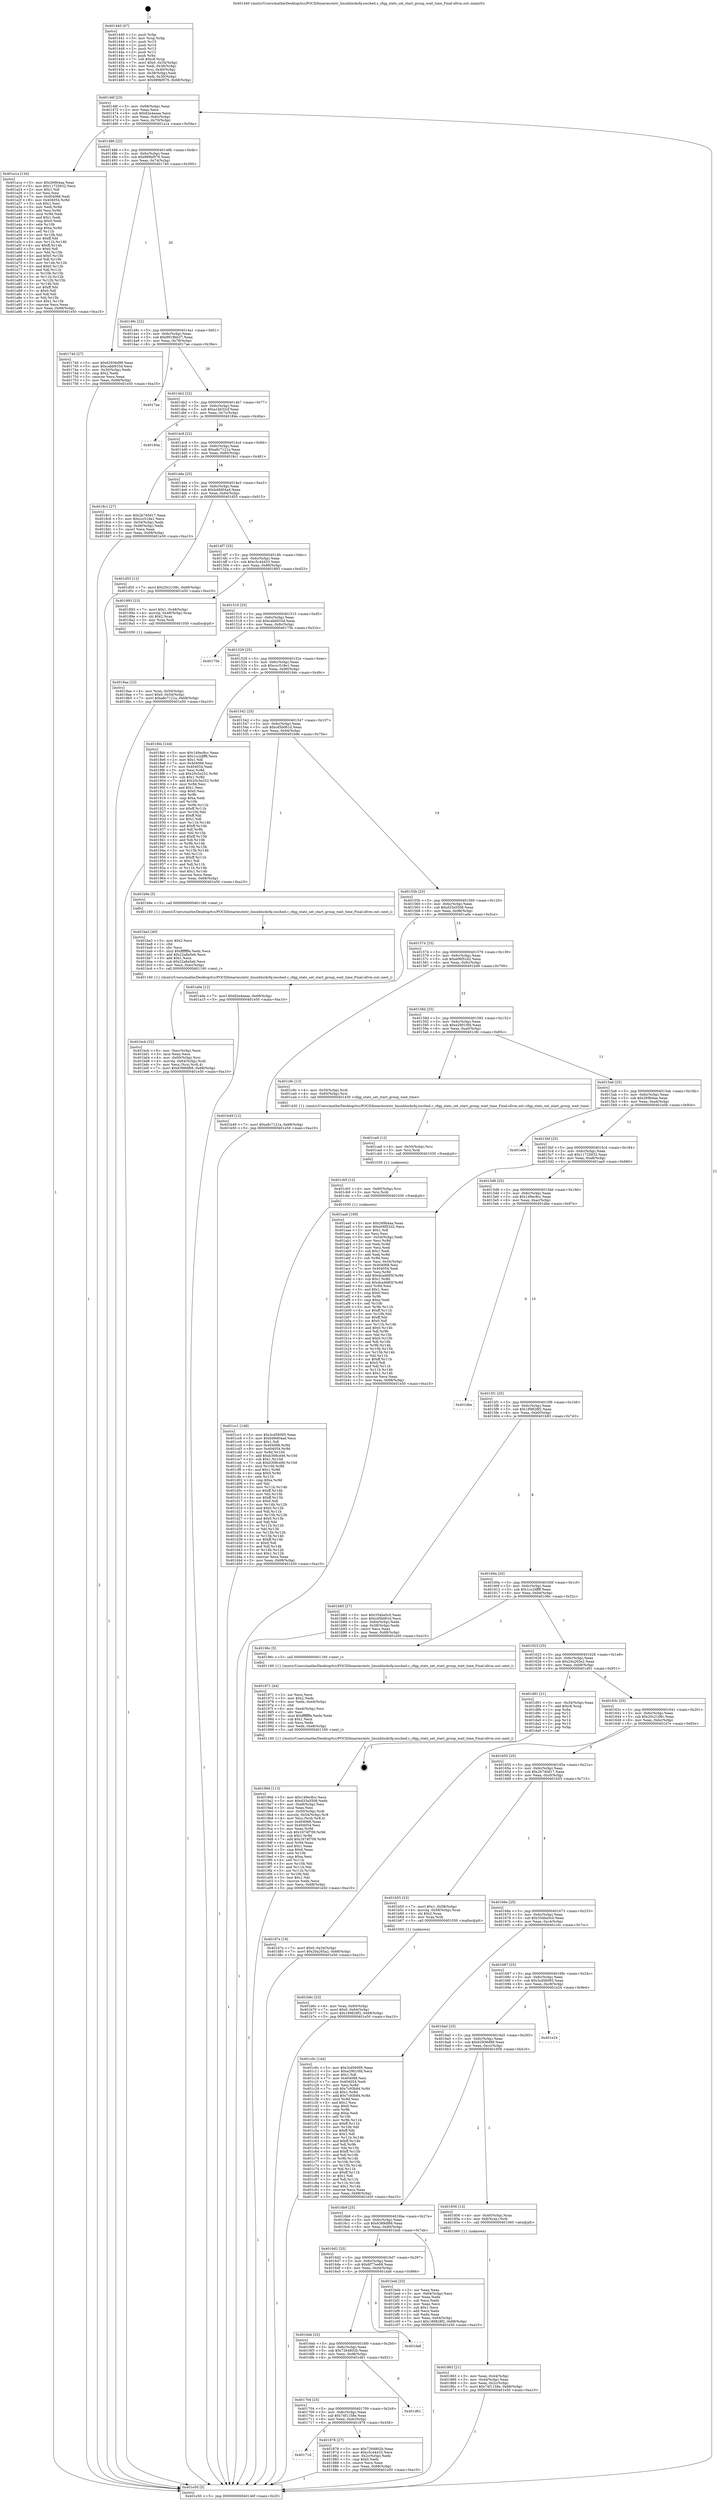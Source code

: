 digraph "0x401440" {
  label = "0x401440 (/mnt/c/Users/mathe/Desktop/tcc/POCII/binaries/extr_linuxblockcfq-iosched.c_cfqg_stats_set_start_group_wait_time_Final-ollvm.out::main(0))"
  labelloc = "t"
  node[shape=record]

  Entry [label="",width=0.3,height=0.3,shape=circle,fillcolor=black,style=filled]
  "0x40146f" [label="{
     0x40146f [23]\l
     | [instrs]\l
     &nbsp;&nbsp;0x40146f \<+3\>: mov -0x68(%rbp),%eax\l
     &nbsp;&nbsp;0x401472 \<+2\>: mov %eax,%ecx\l
     &nbsp;&nbsp;0x401474 \<+6\>: sub $0x82e4eeae,%ecx\l
     &nbsp;&nbsp;0x40147a \<+3\>: mov %eax,-0x6c(%rbp)\l
     &nbsp;&nbsp;0x40147d \<+3\>: mov %ecx,-0x70(%rbp)\l
     &nbsp;&nbsp;0x401480 \<+6\>: je 0000000000401a1a \<main+0x5da\>\l
  }"]
  "0x401a1a" [label="{
     0x401a1a [134]\l
     | [instrs]\l
     &nbsp;&nbsp;0x401a1a \<+5\>: mov $0x269b4aa,%eax\l
     &nbsp;&nbsp;0x401a1f \<+5\>: mov $0x11725832,%ecx\l
     &nbsp;&nbsp;0x401a24 \<+2\>: mov $0x1,%dl\l
     &nbsp;&nbsp;0x401a26 \<+2\>: xor %esi,%esi\l
     &nbsp;&nbsp;0x401a28 \<+7\>: mov 0x404068,%edi\l
     &nbsp;&nbsp;0x401a2f \<+8\>: mov 0x404054,%r8d\l
     &nbsp;&nbsp;0x401a37 \<+3\>: sub $0x1,%esi\l
     &nbsp;&nbsp;0x401a3a \<+3\>: mov %edi,%r9d\l
     &nbsp;&nbsp;0x401a3d \<+3\>: add %esi,%r9d\l
     &nbsp;&nbsp;0x401a40 \<+4\>: imul %r9d,%edi\l
     &nbsp;&nbsp;0x401a44 \<+3\>: and $0x1,%edi\l
     &nbsp;&nbsp;0x401a47 \<+3\>: cmp $0x0,%edi\l
     &nbsp;&nbsp;0x401a4a \<+4\>: sete %r10b\l
     &nbsp;&nbsp;0x401a4e \<+4\>: cmp $0xa,%r8d\l
     &nbsp;&nbsp;0x401a52 \<+4\>: setl %r11b\l
     &nbsp;&nbsp;0x401a56 \<+3\>: mov %r10b,%bl\l
     &nbsp;&nbsp;0x401a59 \<+3\>: xor $0xff,%bl\l
     &nbsp;&nbsp;0x401a5c \<+3\>: mov %r11b,%r14b\l
     &nbsp;&nbsp;0x401a5f \<+4\>: xor $0xff,%r14b\l
     &nbsp;&nbsp;0x401a63 \<+3\>: xor $0x0,%dl\l
     &nbsp;&nbsp;0x401a66 \<+3\>: mov %bl,%r15b\l
     &nbsp;&nbsp;0x401a69 \<+4\>: and $0x0,%r15b\l
     &nbsp;&nbsp;0x401a6d \<+3\>: and %dl,%r10b\l
     &nbsp;&nbsp;0x401a70 \<+3\>: mov %r14b,%r12b\l
     &nbsp;&nbsp;0x401a73 \<+4\>: and $0x0,%r12b\l
     &nbsp;&nbsp;0x401a77 \<+3\>: and %dl,%r11b\l
     &nbsp;&nbsp;0x401a7a \<+3\>: or %r10b,%r15b\l
     &nbsp;&nbsp;0x401a7d \<+3\>: or %r11b,%r12b\l
     &nbsp;&nbsp;0x401a80 \<+3\>: xor %r12b,%r15b\l
     &nbsp;&nbsp;0x401a83 \<+3\>: or %r14b,%bl\l
     &nbsp;&nbsp;0x401a86 \<+3\>: xor $0xff,%bl\l
     &nbsp;&nbsp;0x401a89 \<+3\>: or $0x0,%dl\l
     &nbsp;&nbsp;0x401a8c \<+2\>: and %dl,%bl\l
     &nbsp;&nbsp;0x401a8e \<+3\>: or %bl,%r15b\l
     &nbsp;&nbsp;0x401a91 \<+4\>: test $0x1,%r15b\l
     &nbsp;&nbsp;0x401a95 \<+3\>: cmovne %ecx,%eax\l
     &nbsp;&nbsp;0x401a98 \<+3\>: mov %eax,-0x68(%rbp)\l
     &nbsp;&nbsp;0x401a9b \<+5\>: jmp 0000000000401e50 \<main+0xa10\>\l
  }"]
  "0x401486" [label="{
     0x401486 [22]\l
     | [instrs]\l
     &nbsp;&nbsp;0x401486 \<+5\>: jmp 000000000040148b \<main+0x4b\>\l
     &nbsp;&nbsp;0x40148b \<+3\>: mov -0x6c(%rbp),%eax\l
     &nbsp;&nbsp;0x40148e \<+5\>: sub $0x989bf576,%eax\l
     &nbsp;&nbsp;0x401493 \<+3\>: mov %eax,-0x74(%rbp)\l
     &nbsp;&nbsp;0x401496 \<+6\>: je 0000000000401740 \<main+0x300\>\l
  }"]
  Exit [label="",width=0.3,height=0.3,shape=circle,fillcolor=black,style=filled,peripheries=2]
  "0x401740" [label="{
     0x401740 [27]\l
     | [instrs]\l
     &nbsp;&nbsp;0x401740 \<+5\>: mov $0x62936d99,%eax\l
     &nbsp;&nbsp;0x401745 \<+5\>: mov $0xcabb933d,%ecx\l
     &nbsp;&nbsp;0x40174a \<+3\>: mov -0x30(%rbp),%edx\l
     &nbsp;&nbsp;0x40174d \<+3\>: cmp $0x2,%edx\l
     &nbsp;&nbsp;0x401750 \<+3\>: cmovne %ecx,%eax\l
     &nbsp;&nbsp;0x401753 \<+3\>: mov %eax,-0x68(%rbp)\l
     &nbsp;&nbsp;0x401756 \<+5\>: jmp 0000000000401e50 \<main+0xa10\>\l
  }"]
  "0x40149c" [label="{
     0x40149c [22]\l
     | [instrs]\l
     &nbsp;&nbsp;0x40149c \<+5\>: jmp 00000000004014a1 \<main+0x61\>\l
     &nbsp;&nbsp;0x4014a1 \<+3\>: mov -0x6c(%rbp),%eax\l
     &nbsp;&nbsp;0x4014a4 \<+5\>: sub $0x9919bb37,%eax\l
     &nbsp;&nbsp;0x4014a9 \<+3\>: mov %eax,-0x78(%rbp)\l
     &nbsp;&nbsp;0x4014ac \<+6\>: je 00000000004017ae \<main+0x36e\>\l
  }"]
  "0x401e50" [label="{
     0x401e50 [5]\l
     | [instrs]\l
     &nbsp;&nbsp;0x401e50 \<+5\>: jmp 000000000040146f \<main+0x2f\>\l
  }"]
  "0x401440" [label="{
     0x401440 [47]\l
     | [instrs]\l
     &nbsp;&nbsp;0x401440 \<+1\>: push %rbp\l
     &nbsp;&nbsp;0x401441 \<+3\>: mov %rsp,%rbp\l
     &nbsp;&nbsp;0x401444 \<+2\>: push %r15\l
     &nbsp;&nbsp;0x401446 \<+2\>: push %r14\l
     &nbsp;&nbsp;0x401448 \<+2\>: push %r13\l
     &nbsp;&nbsp;0x40144a \<+2\>: push %r12\l
     &nbsp;&nbsp;0x40144c \<+1\>: push %rbx\l
     &nbsp;&nbsp;0x40144d \<+7\>: sub $0xc8,%rsp\l
     &nbsp;&nbsp;0x401454 \<+7\>: movl $0x0,-0x34(%rbp)\l
     &nbsp;&nbsp;0x40145b \<+3\>: mov %edi,-0x38(%rbp)\l
     &nbsp;&nbsp;0x40145e \<+4\>: mov %rsi,-0x40(%rbp)\l
     &nbsp;&nbsp;0x401462 \<+3\>: mov -0x38(%rbp),%edi\l
     &nbsp;&nbsp;0x401465 \<+3\>: mov %edi,-0x30(%rbp)\l
     &nbsp;&nbsp;0x401468 \<+7\>: movl $0x989bf576,-0x68(%rbp)\l
  }"]
  "0x401cc1" [label="{
     0x401cc1 [148]\l
     | [instrs]\l
     &nbsp;&nbsp;0x401cc1 \<+5\>: mov $0x3cd56095,%eax\l
     &nbsp;&nbsp;0x401cc6 \<+5\>: mov $0xb49d04ad,%ecx\l
     &nbsp;&nbsp;0x401ccb \<+2\>: mov $0x1,%dl\l
     &nbsp;&nbsp;0x401ccd \<+8\>: mov 0x404068,%r8d\l
     &nbsp;&nbsp;0x401cd5 \<+8\>: mov 0x404054,%r9d\l
     &nbsp;&nbsp;0x401cdd \<+3\>: mov %r8d,%r10d\l
     &nbsp;&nbsp;0x401ce0 \<+7\>: add $0xb308cd46,%r10d\l
     &nbsp;&nbsp;0x401ce7 \<+4\>: sub $0x1,%r10d\l
     &nbsp;&nbsp;0x401ceb \<+7\>: sub $0xb308cd46,%r10d\l
     &nbsp;&nbsp;0x401cf2 \<+4\>: imul %r10d,%r8d\l
     &nbsp;&nbsp;0x401cf6 \<+4\>: and $0x1,%r8d\l
     &nbsp;&nbsp;0x401cfa \<+4\>: cmp $0x0,%r8d\l
     &nbsp;&nbsp;0x401cfe \<+4\>: sete %r11b\l
     &nbsp;&nbsp;0x401d02 \<+4\>: cmp $0xa,%r9d\l
     &nbsp;&nbsp;0x401d06 \<+3\>: setl %bl\l
     &nbsp;&nbsp;0x401d09 \<+3\>: mov %r11b,%r14b\l
     &nbsp;&nbsp;0x401d0c \<+4\>: xor $0xff,%r14b\l
     &nbsp;&nbsp;0x401d10 \<+3\>: mov %bl,%r15b\l
     &nbsp;&nbsp;0x401d13 \<+4\>: xor $0xff,%r15b\l
     &nbsp;&nbsp;0x401d17 \<+3\>: xor $0x0,%dl\l
     &nbsp;&nbsp;0x401d1a \<+3\>: mov %r14b,%r12b\l
     &nbsp;&nbsp;0x401d1d \<+4\>: and $0x0,%r12b\l
     &nbsp;&nbsp;0x401d21 \<+3\>: and %dl,%r11b\l
     &nbsp;&nbsp;0x401d24 \<+3\>: mov %r15b,%r13b\l
     &nbsp;&nbsp;0x401d27 \<+4\>: and $0x0,%r13b\l
     &nbsp;&nbsp;0x401d2b \<+2\>: and %dl,%bl\l
     &nbsp;&nbsp;0x401d2d \<+3\>: or %r11b,%r12b\l
     &nbsp;&nbsp;0x401d30 \<+3\>: or %bl,%r13b\l
     &nbsp;&nbsp;0x401d33 \<+3\>: xor %r13b,%r12b\l
     &nbsp;&nbsp;0x401d36 \<+3\>: or %r15b,%r14b\l
     &nbsp;&nbsp;0x401d39 \<+4\>: xor $0xff,%r14b\l
     &nbsp;&nbsp;0x401d3d \<+3\>: or $0x0,%dl\l
     &nbsp;&nbsp;0x401d40 \<+3\>: and %dl,%r14b\l
     &nbsp;&nbsp;0x401d43 \<+3\>: or %r14b,%r12b\l
     &nbsp;&nbsp;0x401d46 \<+4\>: test $0x1,%r12b\l
     &nbsp;&nbsp;0x401d4a \<+3\>: cmovne %ecx,%eax\l
     &nbsp;&nbsp;0x401d4d \<+3\>: mov %eax,-0x68(%rbp)\l
     &nbsp;&nbsp;0x401d50 \<+5\>: jmp 0000000000401e50 \<main+0xa10\>\l
  }"]
  "0x4017ae" [label="{
     0x4017ae\l
  }", style=dashed]
  "0x4014b2" [label="{
     0x4014b2 [22]\l
     | [instrs]\l
     &nbsp;&nbsp;0x4014b2 \<+5\>: jmp 00000000004014b7 \<main+0x77\>\l
     &nbsp;&nbsp;0x4014b7 \<+3\>: mov -0x6c(%rbp),%eax\l
     &nbsp;&nbsp;0x4014ba \<+5\>: sub $0xa1bb32cf,%eax\l
     &nbsp;&nbsp;0x4014bf \<+3\>: mov %eax,-0x7c(%rbp)\l
     &nbsp;&nbsp;0x4014c2 \<+6\>: je 000000000040184a \<main+0x40a\>\l
  }"]
  "0x401cb5" [label="{
     0x401cb5 [12]\l
     | [instrs]\l
     &nbsp;&nbsp;0x401cb5 \<+4\>: mov -0x60(%rbp),%rsi\l
     &nbsp;&nbsp;0x401cb9 \<+3\>: mov %rsi,%rdi\l
     &nbsp;&nbsp;0x401cbc \<+5\>: call 0000000000401030 \<free@plt\>\l
     | [calls]\l
     &nbsp;&nbsp;0x401030 \{1\} (unknown)\l
  }"]
  "0x40184a" [label="{
     0x40184a\l
  }", style=dashed]
  "0x4014c8" [label="{
     0x4014c8 [22]\l
     | [instrs]\l
     &nbsp;&nbsp;0x4014c8 \<+5\>: jmp 00000000004014cd \<main+0x8d\>\l
     &nbsp;&nbsp;0x4014cd \<+3\>: mov -0x6c(%rbp),%eax\l
     &nbsp;&nbsp;0x4014d0 \<+5\>: sub $0xa8c7121a,%eax\l
     &nbsp;&nbsp;0x4014d5 \<+3\>: mov %eax,-0x80(%rbp)\l
     &nbsp;&nbsp;0x4014d8 \<+6\>: je 00000000004018c1 \<main+0x481\>\l
  }"]
  "0x401ca9" [label="{
     0x401ca9 [12]\l
     | [instrs]\l
     &nbsp;&nbsp;0x401ca9 \<+4\>: mov -0x50(%rbp),%rsi\l
     &nbsp;&nbsp;0x401cad \<+3\>: mov %rsi,%rdi\l
     &nbsp;&nbsp;0x401cb0 \<+5\>: call 0000000000401030 \<free@plt\>\l
     | [calls]\l
     &nbsp;&nbsp;0x401030 \{1\} (unknown)\l
  }"]
  "0x4018c1" [label="{
     0x4018c1 [27]\l
     | [instrs]\l
     &nbsp;&nbsp;0x4018c1 \<+5\>: mov $0x2b740d17,%eax\l
     &nbsp;&nbsp;0x4018c6 \<+5\>: mov $0xccc518e1,%ecx\l
     &nbsp;&nbsp;0x4018cb \<+3\>: mov -0x54(%rbp),%edx\l
     &nbsp;&nbsp;0x4018ce \<+3\>: cmp -0x48(%rbp),%edx\l
     &nbsp;&nbsp;0x4018d1 \<+3\>: cmovl %ecx,%eax\l
     &nbsp;&nbsp;0x4018d4 \<+3\>: mov %eax,-0x68(%rbp)\l
     &nbsp;&nbsp;0x4018d7 \<+5\>: jmp 0000000000401e50 \<main+0xa10\>\l
  }"]
  "0x4014de" [label="{
     0x4014de [25]\l
     | [instrs]\l
     &nbsp;&nbsp;0x4014de \<+5\>: jmp 00000000004014e3 \<main+0xa3\>\l
     &nbsp;&nbsp;0x4014e3 \<+3\>: mov -0x6c(%rbp),%eax\l
     &nbsp;&nbsp;0x4014e6 \<+5\>: sub $0xb49d04ad,%eax\l
     &nbsp;&nbsp;0x4014eb \<+6\>: mov %eax,-0x84(%rbp)\l
     &nbsp;&nbsp;0x4014f1 \<+6\>: je 0000000000401d55 \<main+0x915\>\l
  }"]
  "0x401bcb" [label="{
     0x401bcb [32]\l
     | [instrs]\l
     &nbsp;&nbsp;0x401bcb \<+6\>: mov -0xec(%rbp),%ecx\l
     &nbsp;&nbsp;0x401bd1 \<+3\>: imul %eax,%ecx\l
     &nbsp;&nbsp;0x401bd4 \<+4\>: mov -0x60(%rbp),%rsi\l
     &nbsp;&nbsp;0x401bd8 \<+4\>: movslq -0x64(%rbp),%rdi\l
     &nbsp;&nbsp;0x401bdc \<+3\>: mov %ecx,(%rsi,%rdi,4)\l
     &nbsp;&nbsp;0x401bdf \<+7\>: movl $0x6389df68,-0x68(%rbp)\l
     &nbsp;&nbsp;0x401be6 \<+5\>: jmp 0000000000401e50 \<main+0xa10\>\l
  }"]
  "0x401d55" [label="{
     0x401d55 [12]\l
     | [instrs]\l
     &nbsp;&nbsp;0x401d55 \<+7\>: movl $0x20c2108c,-0x68(%rbp)\l
     &nbsp;&nbsp;0x401d5c \<+5\>: jmp 0000000000401e50 \<main+0xa10\>\l
  }"]
  "0x4014f7" [label="{
     0x4014f7 [25]\l
     | [instrs]\l
     &nbsp;&nbsp;0x4014f7 \<+5\>: jmp 00000000004014fc \<main+0xbc\>\l
     &nbsp;&nbsp;0x4014fc \<+3\>: mov -0x6c(%rbp),%eax\l
     &nbsp;&nbsp;0x4014ff \<+5\>: sub $0xc5c44433,%eax\l
     &nbsp;&nbsp;0x401504 \<+6\>: mov %eax,-0x88(%rbp)\l
     &nbsp;&nbsp;0x40150a \<+6\>: je 0000000000401893 \<main+0x453\>\l
  }"]
  "0x401ba3" [label="{
     0x401ba3 [40]\l
     | [instrs]\l
     &nbsp;&nbsp;0x401ba3 \<+5\>: mov $0x2,%ecx\l
     &nbsp;&nbsp;0x401ba8 \<+1\>: cltd\l
     &nbsp;&nbsp;0x401ba9 \<+2\>: idiv %ecx\l
     &nbsp;&nbsp;0x401bab \<+6\>: imul $0xfffffffe,%edx,%ecx\l
     &nbsp;&nbsp;0x401bb1 \<+6\>: add $0x22a8a5eb,%ecx\l
     &nbsp;&nbsp;0x401bb7 \<+3\>: add $0x1,%ecx\l
     &nbsp;&nbsp;0x401bba \<+6\>: sub $0x22a8a5eb,%ecx\l
     &nbsp;&nbsp;0x401bc0 \<+6\>: mov %ecx,-0xec(%rbp)\l
     &nbsp;&nbsp;0x401bc6 \<+5\>: call 0000000000401160 \<next_i\>\l
     | [calls]\l
     &nbsp;&nbsp;0x401160 \{1\} (/mnt/c/Users/mathe/Desktop/tcc/POCII/binaries/extr_linuxblockcfq-iosched.c_cfqg_stats_set_start_group_wait_time_Final-ollvm.out::next_i)\l
  }"]
  "0x401893" [label="{
     0x401893 [23]\l
     | [instrs]\l
     &nbsp;&nbsp;0x401893 \<+7\>: movl $0x1,-0x48(%rbp)\l
     &nbsp;&nbsp;0x40189a \<+4\>: movslq -0x48(%rbp),%rax\l
     &nbsp;&nbsp;0x40189e \<+4\>: shl $0x2,%rax\l
     &nbsp;&nbsp;0x4018a2 \<+3\>: mov %rax,%rdi\l
     &nbsp;&nbsp;0x4018a5 \<+5\>: call 0000000000401050 \<malloc@plt\>\l
     | [calls]\l
     &nbsp;&nbsp;0x401050 \{1\} (unknown)\l
  }"]
  "0x401510" [label="{
     0x401510 [25]\l
     | [instrs]\l
     &nbsp;&nbsp;0x401510 \<+5\>: jmp 0000000000401515 \<main+0xd5\>\l
     &nbsp;&nbsp;0x401515 \<+3\>: mov -0x6c(%rbp),%eax\l
     &nbsp;&nbsp;0x401518 \<+5\>: sub $0xcabb933d,%eax\l
     &nbsp;&nbsp;0x40151d \<+6\>: mov %eax,-0x8c(%rbp)\l
     &nbsp;&nbsp;0x401523 \<+6\>: je 000000000040175b \<main+0x31b\>\l
  }"]
  "0x401b6c" [label="{
     0x401b6c [23]\l
     | [instrs]\l
     &nbsp;&nbsp;0x401b6c \<+4\>: mov %rax,-0x60(%rbp)\l
     &nbsp;&nbsp;0x401b70 \<+7\>: movl $0x0,-0x64(%rbp)\l
     &nbsp;&nbsp;0x401b77 \<+7\>: movl $0x189828f2,-0x68(%rbp)\l
     &nbsp;&nbsp;0x401b7e \<+5\>: jmp 0000000000401e50 \<main+0xa10\>\l
  }"]
  "0x40175b" [label="{
     0x40175b\l
  }", style=dashed]
  "0x401529" [label="{
     0x401529 [25]\l
     | [instrs]\l
     &nbsp;&nbsp;0x401529 \<+5\>: jmp 000000000040152e \<main+0xee\>\l
     &nbsp;&nbsp;0x40152e \<+3\>: mov -0x6c(%rbp),%eax\l
     &nbsp;&nbsp;0x401531 \<+5\>: sub $0xccc518e1,%eax\l
     &nbsp;&nbsp;0x401536 \<+6\>: mov %eax,-0x90(%rbp)\l
     &nbsp;&nbsp;0x40153c \<+6\>: je 00000000004018dc \<main+0x49c\>\l
  }"]
  "0x40199d" [label="{
     0x40199d [113]\l
     | [instrs]\l
     &nbsp;&nbsp;0x40199d \<+5\>: mov $0x149ec8cc,%ecx\l
     &nbsp;&nbsp;0x4019a2 \<+5\>: mov $0xd33a5508,%edx\l
     &nbsp;&nbsp;0x4019a7 \<+6\>: mov -0xe8(%rbp),%esi\l
     &nbsp;&nbsp;0x4019ad \<+3\>: imul %eax,%esi\l
     &nbsp;&nbsp;0x4019b0 \<+4\>: mov -0x50(%rbp),%rdi\l
     &nbsp;&nbsp;0x4019b4 \<+4\>: movslq -0x54(%rbp),%r8\l
     &nbsp;&nbsp;0x4019b8 \<+4\>: mov %esi,(%rdi,%r8,4)\l
     &nbsp;&nbsp;0x4019bc \<+7\>: mov 0x404068,%eax\l
     &nbsp;&nbsp;0x4019c3 \<+7\>: mov 0x404054,%esi\l
     &nbsp;&nbsp;0x4019ca \<+3\>: mov %eax,%r9d\l
     &nbsp;&nbsp;0x4019cd \<+7\>: sub $0x1674f709,%r9d\l
     &nbsp;&nbsp;0x4019d4 \<+4\>: sub $0x1,%r9d\l
     &nbsp;&nbsp;0x4019d8 \<+7\>: add $0x1674f709,%r9d\l
     &nbsp;&nbsp;0x4019df \<+4\>: imul %r9d,%eax\l
     &nbsp;&nbsp;0x4019e3 \<+3\>: and $0x1,%eax\l
     &nbsp;&nbsp;0x4019e6 \<+3\>: cmp $0x0,%eax\l
     &nbsp;&nbsp;0x4019e9 \<+4\>: sete %r10b\l
     &nbsp;&nbsp;0x4019ed \<+3\>: cmp $0xa,%esi\l
     &nbsp;&nbsp;0x4019f0 \<+4\>: setl %r11b\l
     &nbsp;&nbsp;0x4019f4 \<+3\>: mov %r10b,%bl\l
     &nbsp;&nbsp;0x4019f7 \<+3\>: and %r11b,%bl\l
     &nbsp;&nbsp;0x4019fa \<+3\>: xor %r11b,%r10b\l
     &nbsp;&nbsp;0x4019fd \<+3\>: or %r10b,%bl\l
     &nbsp;&nbsp;0x401a00 \<+3\>: test $0x1,%bl\l
     &nbsp;&nbsp;0x401a03 \<+3\>: cmovne %edx,%ecx\l
     &nbsp;&nbsp;0x401a06 \<+3\>: mov %ecx,-0x68(%rbp)\l
     &nbsp;&nbsp;0x401a09 \<+5\>: jmp 0000000000401e50 \<main+0xa10\>\l
  }"]
  "0x4018dc" [label="{
     0x4018dc [144]\l
     | [instrs]\l
     &nbsp;&nbsp;0x4018dc \<+5\>: mov $0x149ec8cc,%eax\l
     &nbsp;&nbsp;0x4018e1 \<+5\>: mov $0x1cc2dff8,%ecx\l
     &nbsp;&nbsp;0x4018e6 \<+2\>: mov $0x1,%dl\l
     &nbsp;&nbsp;0x4018e8 \<+7\>: mov 0x404068,%esi\l
     &nbsp;&nbsp;0x4018ef \<+7\>: mov 0x404054,%edi\l
     &nbsp;&nbsp;0x4018f6 \<+3\>: mov %esi,%r8d\l
     &nbsp;&nbsp;0x4018f9 \<+7\>: sub $0x20c5e252,%r8d\l
     &nbsp;&nbsp;0x401900 \<+4\>: sub $0x1,%r8d\l
     &nbsp;&nbsp;0x401904 \<+7\>: add $0x20c5e252,%r8d\l
     &nbsp;&nbsp;0x40190b \<+4\>: imul %r8d,%esi\l
     &nbsp;&nbsp;0x40190f \<+3\>: and $0x1,%esi\l
     &nbsp;&nbsp;0x401912 \<+3\>: cmp $0x0,%esi\l
     &nbsp;&nbsp;0x401915 \<+4\>: sete %r9b\l
     &nbsp;&nbsp;0x401919 \<+3\>: cmp $0xa,%edi\l
     &nbsp;&nbsp;0x40191c \<+4\>: setl %r10b\l
     &nbsp;&nbsp;0x401920 \<+3\>: mov %r9b,%r11b\l
     &nbsp;&nbsp;0x401923 \<+4\>: xor $0xff,%r11b\l
     &nbsp;&nbsp;0x401927 \<+3\>: mov %r10b,%bl\l
     &nbsp;&nbsp;0x40192a \<+3\>: xor $0xff,%bl\l
     &nbsp;&nbsp;0x40192d \<+3\>: xor $0x1,%dl\l
     &nbsp;&nbsp;0x401930 \<+3\>: mov %r11b,%r14b\l
     &nbsp;&nbsp;0x401933 \<+4\>: and $0xff,%r14b\l
     &nbsp;&nbsp;0x401937 \<+3\>: and %dl,%r9b\l
     &nbsp;&nbsp;0x40193a \<+3\>: mov %bl,%r15b\l
     &nbsp;&nbsp;0x40193d \<+4\>: and $0xff,%r15b\l
     &nbsp;&nbsp;0x401941 \<+3\>: and %dl,%r10b\l
     &nbsp;&nbsp;0x401944 \<+3\>: or %r9b,%r14b\l
     &nbsp;&nbsp;0x401947 \<+3\>: or %r10b,%r15b\l
     &nbsp;&nbsp;0x40194a \<+3\>: xor %r15b,%r14b\l
     &nbsp;&nbsp;0x40194d \<+3\>: or %bl,%r11b\l
     &nbsp;&nbsp;0x401950 \<+4\>: xor $0xff,%r11b\l
     &nbsp;&nbsp;0x401954 \<+3\>: or $0x1,%dl\l
     &nbsp;&nbsp;0x401957 \<+3\>: and %dl,%r11b\l
     &nbsp;&nbsp;0x40195a \<+3\>: or %r11b,%r14b\l
     &nbsp;&nbsp;0x40195d \<+4\>: test $0x1,%r14b\l
     &nbsp;&nbsp;0x401961 \<+3\>: cmovne %ecx,%eax\l
     &nbsp;&nbsp;0x401964 \<+3\>: mov %eax,-0x68(%rbp)\l
     &nbsp;&nbsp;0x401967 \<+5\>: jmp 0000000000401e50 \<main+0xa10\>\l
  }"]
  "0x401542" [label="{
     0x401542 [25]\l
     | [instrs]\l
     &nbsp;&nbsp;0x401542 \<+5\>: jmp 0000000000401547 \<main+0x107\>\l
     &nbsp;&nbsp;0x401547 \<+3\>: mov -0x6c(%rbp),%eax\l
     &nbsp;&nbsp;0x40154a \<+5\>: sub $0xcd5b061d,%eax\l
     &nbsp;&nbsp;0x40154f \<+6\>: mov %eax,-0x94(%rbp)\l
     &nbsp;&nbsp;0x401555 \<+6\>: je 0000000000401b9e \<main+0x75e\>\l
  }"]
  "0x401971" [label="{
     0x401971 [44]\l
     | [instrs]\l
     &nbsp;&nbsp;0x401971 \<+2\>: xor %ecx,%ecx\l
     &nbsp;&nbsp;0x401973 \<+5\>: mov $0x2,%edx\l
     &nbsp;&nbsp;0x401978 \<+6\>: mov %edx,-0xe4(%rbp)\l
     &nbsp;&nbsp;0x40197e \<+1\>: cltd\l
     &nbsp;&nbsp;0x40197f \<+6\>: mov -0xe4(%rbp),%esi\l
     &nbsp;&nbsp;0x401985 \<+2\>: idiv %esi\l
     &nbsp;&nbsp;0x401987 \<+6\>: imul $0xfffffffe,%edx,%edx\l
     &nbsp;&nbsp;0x40198d \<+3\>: sub $0x1,%ecx\l
     &nbsp;&nbsp;0x401990 \<+2\>: sub %ecx,%edx\l
     &nbsp;&nbsp;0x401992 \<+6\>: mov %edx,-0xe8(%rbp)\l
     &nbsp;&nbsp;0x401998 \<+5\>: call 0000000000401160 \<next_i\>\l
     | [calls]\l
     &nbsp;&nbsp;0x401160 \{1\} (/mnt/c/Users/mathe/Desktop/tcc/POCII/binaries/extr_linuxblockcfq-iosched.c_cfqg_stats_set_start_group_wait_time_Final-ollvm.out::next_i)\l
  }"]
  "0x401b9e" [label="{
     0x401b9e [5]\l
     | [instrs]\l
     &nbsp;&nbsp;0x401b9e \<+5\>: call 0000000000401160 \<next_i\>\l
     | [calls]\l
     &nbsp;&nbsp;0x401160 \{1\} (/mnt/c/Users/mathe/Desktop/tcc/POCII/binaries/extr_linuxblockcfq-iosched.c_cfqg_stats_set_start_group_wait_time_Final-ollvm.out::next_i)\l
  }"]
  "0x40155b" [label="{
     0x40155b [25]\l
     | [instrs]\l
     &nbsp;&nbsp;0x40155b \<+5\>: jmp 0000000000401560 \<main+0x120\>\l
     &nbsp;&nbsp;0x401560 \<+3\>: mov -0x6c(%rbp),%eax\l
     &nbsp;&nbsp;0x401563 \<+5\>: sub $0xd33a5508,%eax\l
     &nbsp;&nbsp;0x401568 \<+6\>: mov %eax,-0x98(%rbp)\l
     &nbsp;&nbsp;0x40156e \<+6\>: je 0000000000401a0e \<main+0x5ce\>\l
  }"]
  "0x4018aa" [label="{
     0x4018aa [23]\l
     | [instrs]\l
     &nbsp;&nbsp;0x4018aa \<+4\>: mov %rax,-0x50(%rbp)\l
     &nbsp;&nbsp;0x4018ae \<+7\>: movl $0x0,-0x54(%rbp)\l
     &nbsp;&nbsp;0x4018b5 \<+7\>: movl $0xa8c7121a,-0x68(%rbp)\l
     &nbsp;&nbsp;0x4018bc \<+5\>: jmp 0000000000401e50 \<main+0xa10\>\l
  }"]
  "0x401a0e" [label="{
     0x401a0e [12]\l
     | [instrs]\l
     &nbsp;&nbsp;0x401a0e \<+7\>: movl $0x82e4eeae,-0x68(%rbp)\l
     &nbsp;&nbsp;0x401a15 \<+5\>: jmp 0000000000401e50 \<main+0xa10\>\l
  }"]
  "0x401574" [label="{
     0x401574 [25]\l
     | [instrs]\l
     &nbsp;&nbsp;0x401574 \<+5\>: jmp 0000000000401579 \<main+0x139\>\l
     &nbsp;&nbsp;0x401579 \<+3\>: mov -0x6c(%rbp),%eax\l
     &nbsp;&nbsp;0x40157c \<+5\>: sub $0xe06f52d2,%eax\l
     &nbsp;&nbsp;0x401581 \<+6\>: mov %eax,-0x9c(%rbp)\l
     &nbsp;&nbsp;0x401587 \<+6\>: je 0000000000401b49 \<main+0x709\>\l
  }"]
  "0x40171d" [label="{
     0x40171d\l
  }", style=dashed]
  "0x401b49" [label="{
     0x401b49 [12]\l
     | [instrs]\l
     &nbsp;&nbsp;0x401b49 \<+7\>: movl $0xa8c7121a,-0x68(%rbp)\l
     &nbsp;&nbsp;0x401b50 \<+5\>: jmp 0000000000401e50 \<main+0xa10\>\l
  }"]
  "0x40158d" [label="{
     0x40158d [25]\l
     | [instrs]\l
     &nbsp;&nbsp;0x40158d \<+5\>: jmp 0000000000401592 \<main+0x152\>\l
     &nbsp;&nbsp;0x401592 \<+3\>: mov -0x6c(%rbp),%eax\l
     &nbsp;&nbsp;0x401595 \<+5\>: sub $0xe29010fd,%eax\l
     &nbsp;&nbsp;0x40159a \<+6\>: mov %eax,-0xa0(%rbp)\l
     &nbsp;&nbsp;0x4015a0 \<+6\>: je 0000000000401c9c \<main+0x85c\>\l
  }"]
  "0x401878" [label="{
     0x401878 [27]\l
     | [instrs]\l
     &nbsp;&nbsp;0x401878 \<+5\>: mov $0x7264802b,%eax\l
     &nbsp;&nbsp;0x40187d \<+5\>: mov $0xc5c44433,%ecx\l
     &nbsp;&nbsp;0x401882 \<+3\>: mov -0x2c(%rbp),%edx\l
     &nbsp;&nbsp;0x401885 \<+3\>: cmp $0x0,%edx\l
     &nbsp;&nbsp;0x401888 \<+3\>: cmove %ecx,%eax\l
     &nbsp;&nbsp;0x40188b \<+3\>: mov %eax,-0x68(%rbp)\l
     &nbsp;&nbsp;0x40188e \<+5\>: jmp 0000000000401e50 \<main+0xa10\>\l
  }"]
  "0x401c9c" [label="{
     0x401c9c [13]\l
     | [instrs]\l
     &nbsp;&nbsp;0x401c9c \<+4\>: mov -0x50(%rbp),%rdi\l
     &nbsp;&nbsp;0x401ca0 \<+4\>: mov -0x60(%rbp),%rsi\l
     &nbsp;&nbsp;0x401ca4 \<+5\>: call 0000000000401430 \<cfqg_stats_set_start_group_wait_time\>\l
     | [calls]\l
     &nbsp;&nbsp;0x401430 \{1\} (/mnt/c/Users/mathe/Desktop/tcc/POCII/binaries/extr_linuxblockcfq-iosched.c_cfqg_stats_set_start_group_wait_time_Final-ollvm.out::cfqg_stats_set_start_group_wait_time)\l
  }"]
  "0x4015a6" [label="{
     0x4015a6 [25]\l
     | [instrs]\l
     &nbsp;&nbsp;0x4015a6 \<+5\>: jmp 00000000004015ab \<main+0x16b\>\l
     &nbsp;&nbsp;0x4015ab \<+3\>: mov -0x6c(%rbp),%eax\l
     &nbsp;&nbsp;0x4015ae \<+5\>: sub $0x269b4aa,%eax\l
     &nbsp;&nbsp;0x4015b3 \<+6\>: mov %eax,-0xa4(%rbp)\l
     &nbsp;&nbsp;0x4015b9 \<+6\>: je 0000000000401e0b \<main+0x9cb\>\l
  }"]
  "0x401704" [label="{
     0x401704 [25]\l
     | [instrs]\l
     &nbsp;&nbsp;0x401704 \<+5\>: jmp 0000000000401709 \<main+0x2c9\>\l
     &nbsp;&nbsp;0x401709 \<+3\>: mov -0x6c(%rbp),%eax\l
     &nbsp;&nbsp;0x40170c \<+5\>: sub $0x74f1158e,%eax\l
     &nbsp;&nbsp;0x401711 \<+6\>: mov %eax,-0xdc(%rbp)\l
     &nbsp;&nbsp;0x401717 \<+6\>: je 0000000000401878 \<main+0x438\>\l
  }"]
  "0x401e0b" [label="{
     0x401e0b\l
  }", style=dashed]
  "0x4015bf" [label="{
     0x4015bf [25]\l
     | [instrs]\l
     &nbsp;&nbsp;0x4015bf \<+5\>: jmp 00000000004015c4 \<main+0x184\>\l
     &nbsp;&nbsp;0x4015c4 \<+3\>: mov -0x6c(%rbp),%eax\l
     &nbsp;&nbsp;0x4015c7 \<+5\>: sub $0x11725832,%eax\l
     &nbsp;&nbsp;0x4015cc \<+6\>: mov %eax,-0xa8(%rbp)\l
     &nbsp;&nbsp;0x4015d2 \<+6\>: je 0000000000401aa0 \<main+0x660\>\l
  }"]
  "0x401d61" [label="{
     0x401d61\l
  }", style=dashed]
  "0x401aa0" [label="{
     0x401aa0 [169]\l
     | [instrs]\l
     &nbsp;&nbsp;0x401aa0 \<+5\>: mov $0x269b4aa,%eax\l
     &nbsp;&nbsp;0x401aa5 \<+5\>: mov $0xe06f52d2,%ecx\l
     &nbsp;&nbsp;0x401aaa \<+2\>: mov $0x1,%dl\l
     &nbsp;&nbsp;0x401aac \<+2\>: xor %esi,%esi\l
     &nbsp;&nbsp;0x401aae \<+3\>: mov -0x54(%rbp),%edi\l
     &nbsp;&nbsp;0x401ab1 \<+3\>: mov %esi,%r8d\l
     &nbsp;&nbsp;0x401ab4 \<+3\>: sub %edi,%r8d\l
     &nbsp;&nbsp;0x401ab7 \<+2\>: mov %esi,%edi\l
     &nbsp;&nbsp;0x401ab9 \<+3\>: sub $0x1,%edi\l
     &nbsp;&nbsp;0x401abc \<+3\>: add %edi,%r8d\l
     &nbsp;&nbsp;0x401abf \<+3\>: sub %r8d,%esi\l
     &nbsp;&nbsp;0x401ac2 \<+3\>: mov %esi,-0x54(%rbp)\l
     &nbsp;&nbsp;0x401ac5 \<+7\>: mov 0x404068,%esi\l
     &nbsp;&nbsp;0x401acc \<+7\>: mov 0x404054,%edi\l
     &nbsp;&nbsp;0x401ad3 \<+3\>: mov %esi,%r8d\l
     &nbsp;&nbsp;0x401ad6 \<+7\>: add $0xdca4685f,%r8d\l
     &nbsp;&nbsp;0x401add \<+4\>: sub $0x1,%r8d\l
     &nbsp;&nbsp;0x401ae1 \<+7\>: sub $0xdca4685f,%r8d\l
     &nbsp;&nbsp;0x401ae8 \<+4\>: imul %r8d,%esi\l
     &nbsp;&nbsp;0x401aec \<+3\>: and $0x1,%esi\l
     &nbsp;&nbsp;0x401aef \<+3\>: cmp $0x0,%esi\l
     &nbsp;&nbsp;0x401af2 \<+4\>: sete %r9b\l
     &nbsp;&nbsp;0x401af6 \<+3\>: cmp $0xa,%edi\l
     &nbsp;&nbsp;0x401af9 \<+4\>: setl %r10b\l
     &nbsp;&nbsp;0x401afd \<+3\>: mov %r9b,%r11b\l
     &nbsp;&nbsp;0x401b00 \<+4\>: xor $0xff,%r11b\l
     &nbsp;&nbsp;0x401b04 \<+3\>: mov %r10b,%bl\l
     &nbsp;&nbsp;0x401b07 \<+3\>: xor $0xff,%bl\l
     &nbsp;&nbsp;0x401b0a \<+3\>: xor $0x0,%dl\l
     &nbsp;&nbsp;0x401b0d \<+3\>: mov %r11b,%r14b\l
     &nbsp;&nbsp;0x401b10 \<+4\>: and $0x0,%r14b\l
     &nbsp;&nbsp;0x401b14 \<+3\>: and %dl,%r9b\l
     &nbsp;&nbsp;0x401b17 \<+3\>: mov %bl,%r15b\l
     &nbsp;&nbsp;0x401b1a \<+4\>: and $0x0,%r15b\l
     &nbsp;&nbsp;0x401b1e \<+3\>: and %dl,%r10b\l
     &nbsp;&nbsp;0x401b21 \<+3\>: or %r9b,%r14b\l
     &nbsp;&nbsp;0x401b24 \<+3\>: or %r10b,%r15b\l
     &nbsp;&nbsp;0x401b27 \<+3\>: xor %r15b,%r14b\l
     &nbsp;&nbsp;0x401b2a \<+3\>: or %bl,%r11b\l
     &nbsp;&nbsp;0x401b2d \<+4\>: xor $0xff,%r11b\l
     &nbsp;&nbsp;0x401b31 \<+3\>: or $0x0,%dl\l
     &nbsp;&nbsp;0x401b34 \<+3\>: and %dl,%r11b\l
     &nbsp;&nbsp;0x401b37 \<+3\>: or %r11b,%r14b\l
     &nbsp;&nbsp;0x401b3a \<+4\>: test $0x1,%r14b\l
     &nbsp;&nbsp;0x401b3e \<+3\>: cmovne %ecx,%eax\l
     &nbsp;&nbsp;0x401b41 \<+3\>: mov %eax,-0x68(%rbp)\l
     &nbsp;&nbsp;0x401b44 \<+5\>: jmp 0000000000401e50 \<main+0xa10\>\l
  }"]
  "0x4015d8" [label="{
     0x4015d8 [25]\l
     | [instrs]\l
     &nbsp;&nbsp;0x4015d8 \<+5\>: jmp 00000000004015dd \<main+0x19d\>\l
     &nbsp;&nbsp;0x4015dd \<+3\>: mov -0x6c(%rbp),%eax\l
     &nbsp;&nbsp;0x4015e0 \<+5\>: sub $0x149ec8cc,%eax\l
     &nbsp;&nbsp;0x4015e5 \<+6\>: mov %eax,-0xac(%rbp)\l
     &nbsp;&nbsp;0x4015eb \<+6\>: je 0000000000401dbe \<main+0x97e\>\l
  }"]
  "0x4016eb" [label="{
     0x4016eb [25]\l
     | [instrs]\l
     &nbsp;&nbsp;0x4016eb \<+5\>: jmp 00000000004016f0 \<main+0x2b0\>\l
     &nbsp;&nbsp;0x4016f0 \<+3\>: mov -0x6c(%rbp),%eax\l
     &nbsp;&nbsp;0x4016f3 \<+5\>: sub $0x7264802b,%eax\l
     &nbsp;&nbsp;0x4016f8 \<+6\>: mov %eax,-0xd8(%rbp)\l
     &nbsp;&nbsp;0x4016fe \<+6\>: je 0000000000401d61 \<main+0x921\>\l
  }"]
  "0x401dbe" [label="{
     0x401dbe\l
  }", style=dashed]
  "0x4015f1" [label="{
     0x4015f1 [25]\l
     | [instrs]\l
     &nbsp;&nbsp;0x4015f1 \<+5\>: jmp 00000000004015f6 \<main+0x1b6\>\l
     &nbsp;&nbsp;0x4015f6 \<+3\>: mov -0x6c(%rbp),%eax\l
     &nbsp;&nbsp;0x4015f9 \<+5\>: sub $0x189828f2,%eax\l
     &nbsp;&nbsp;0x4015fe \<+6\>: mov %eax,-0xb0(%rbp)\l
     &nbsp;&nbsp;0x401604 \<+6\>: je 0000000000401b83 \<main+0x743\>\l
  }"]
  "0x401da6" [label="{
     0x401da6\l
  }", style=dashed]
  "0x401b83" [label="{
     0x401b83 [27]\l
     | [instrs]\l
     &nbsp;&nbsp;0x401b83 \<+5\>: mov $0x354ba5c0,%eax\l
     &nbsp;&nbsp;0x401b88 \<+5\>: mov $0xcd5b061d,%ecx\l
     &nbsp;&nbsp;0x401b8d \<+3\>: mov -0x64(%rbp),%edx\l
     &nbsp;&nbsp;0x401b90 \<+3\>: cmp -0x58(%rbp),%edx\l
     &nbsp;&nbsp;0x401b93 \<+3\>: cmovl %ecx,%eax\l
     &nbsp;&nbsp;0x401b96 \<+3\>: mov %eax,-0x68(%rbp)\l
     &nbsp;&nbsp;0x401b99 \<+5\>: jmp 0000000000401e50 \<main+0xa10\>\l
  }"]
  "0x40160a" [label="{
     0x40160a [25]\l
     | [instrs]\l
     &nbsp;&nbsp;0x40160a \<+5\>: jmp 000000000040160f \<main+0x1cf\>\l
     &nbsp;&nbsp;0x40160f \<+3\>: mov -0x6c(%rbp),%eax\l
     &nbsp;&nbsp;0x401612 \<+5\>: sub $0x1cc2dff8,%eax\l
     &nbsp;&nbsp;0x401617 \<+6\>: mov %eax,-0xb4(%rbp)\l
     &nbsp;&nbsp;0x40161d \<+6\>: je 000000000040196c \<main+0x52c\>\l
  }"]
  "0x4016d2" [label="{
     0x4016d2 [25]\l
     | [instrs]\l
     &nbsp;&nbsp;0x4016d2 \<+5\>: jmp 00000000004016d7 \<main+0x297\>\l
     &nbsp;&nbsp;0x4016d7 \<+3\>: mov -0x6c(%rbp),%eax\l
     &nbsp;&nbsp;0x4016da \<+5\>: sub $0x6f77ee68,%eax\l
     &nbsp;&nbsp;0x4016df \<+6\>: mov %eax,-0xd4(%rbp)\l
     &nbsp;&nbsp;0x4016e5 \<+6\>: je 0000000000401da6 \<main+0x966\>\l
  }"]
  "0x40196c" [label="{
     0x40196c [5]\l
     | [instrs]\l
     &nbsp;&nbsp;0x40196c \<+5\>: call 0000000000401160 \<next_i\>\l
     | [calls]\l
     &nbsp;&nbsp;0x401160 \{1\} (/mnt/c/Users/mathe/Desktop/tcc/POCII/binaries/extr_linuxblockcfq-iosched.c_cfqg_stats_set_start_group_wait_time_Final-ollvm.out::next_i)\l
  }"]
  "0x401623" [label="{
     0x401623 [25]\l
     | [instrs]\l
     &nbsp;&nbsp;0x401623 \<+5\>: jmp 0000000000401628 \<main+0x1e8\>\l
     &nbsp;&nbsp;0x401628 \<+3\>: mov -0x6c(%rbp),%eax\l
     &nbsp;&nbsp;0x40162b \<+5\>: sub $0x20a265a2,%eax\l
     &nbsp;&nbsp;0x401630 \<+6\>: mov %eax,-0xb8(%rbp)\l
     &nbsp;&nbsp;0x401636 \<+6\>: je 0000000000401d91 \<main+0x951\>\l
  }"]
  "0x401beb" [label="{
     0x401beb [33]\l
     | [instrs]\l
     &nbsp;&nbsp;0x401beb \<+2\>: xor %eax,%eax\l
     &nbsp;&nbsp;0x401bed \<+3\>: mov -0x64(%rbp),%ecx\l
     &nbsp;&nbsp;0x401bf0 \<+2\>: mov %eax,%edx\l
     &nbsp;&nbsp;0x401bf2 \<+2\>: sub %ecx,%edx\l
     &nbsp;&nbsp;0x401bf4 \<+2\>: mov %eax,%ecx\l
     &nbsp;&nbsp;0x401bf6 \<+3\>: sub $0x1,%ecx\l
     &nbsp;&nbsp;0x401bf9 \<+2\>: add %ecx,%edx\l
     &nbsp;&nbsp;0x401bfb \<+2\>: sub %edx,%eax\l
     &nbsp;&nbsp;0x401bfd \<+3\>: mov %eax,-0x64(%rbp)\l
     &nbsp;&nbsp;0x401c00 \<+7\>: movl $0x189828f2,-0x68(%rbp)\l
     &nbsp;&nbsp;0x401c07 \<+5\>: jmp 0000000000401e50 \<main+0xa10\>\l
  }"]
  "0x401d91" [label="{
     0x401d91 [21]\l
     | [instrs]\l
     &nbsp;&nbsp;0x401d91 \<+3\>: mov -0x34(%rbp),%eax\l
     &nbsp;&nbsp;0x401d94 \<+7\>: add $0xc8,%rsp\l
     &nbsp;&nbsp;0x401d9b \<+1\>: pop %rbx\l
     &nbsp;&nbsp;0x401d9c \<+2\>: pop %r12\l
     &nbsp;&nbsp;0x401d9e \<+2\>: pop %r13\l
     &nbsp;&nbsp;0x401da0 \<+2\>: pop %r14\l
     &nbsp;&nbsp;0x401da2 \<+2\>: pop %r15\l
     &nbsp;&nbsp;0x401da4 \<+1\>: pop %rbp\l
     &nbsp;&nbsp;0x401da5 \<+1\>: ret\l
  }"]
  "0x40163c" [label="{
     0x40163c [25]\l
     | [instrs]\l
     &nbsp;&nbsp;0x40163c \<+5\>: jmp 0000000000401641 \<main+0x201\>\l
     &nbsp;&nbsp;0x401641 \<+3\>: mov -0x6c(%rbp),%eax\l
     &nbsp;&nbsp;0x401644 \<+5\>: sub $0x20c2108c,%eax\l
     &nbsp;&nbsp;0x401649 \<+6\>: mov %eax,-0xbc(%rbp)\l
     &nbsp;&nbsp;0x40164f \<+6\>: je 0000000000401d7e \<main+0x93e\>\l
  }"]
  "0x401863" [label="{
     0x401863 [21]\l
     | [instrs]\l
     &nbsp;&nbsp;0x401863 \<+3\>: mov %eax,-0x44(%rbp)\l
     &nbsp;&nbsp;0x401866 \<+3\>: mov -0x44(%rbp),%eax\l
     &nbsp;&nbsp;0x401869 \<+3\>: mov %eax,-0x2c(%rbp)\l
     &nbsp;&nbsp;0x40186c \<+7\>: movl $0x74f1158e,-0x68(%rbp)\l
     &nbsp;&nbsp;0x401873 \<+5\>: jmp 0000000000401e50 \<main+0xa10\>\l
  }"]
  "0x401d7e" [label="{
     0x401d7e [19]\l
     | [instrs]\l
     &nbsp;&nbsp;0x401d7e \<+7\>: movl $0x0,-0x34(%rbp)\l
     &nbsp;&nbsp;0x401d85 \<+7\>: movl $0x20a265a2,-0x68(%rbp)\l
     &nbsp;&nbsp;0x401d8c \<+5\>: jmp 0000000000401e50 \<main+0xa10\>\l
  }"]
  "0x401655" [label="{
     0x401655 [25]\l
     | [instrs]\l
     &nbsp;&nbsp;0x401655 \<+5\>: jmp 000000000040165a \<main+0x21a\>\l
     &nbsp;&nbsp;0x40165a \<+3\>: mov -0x6c(%rbp),%eax\l
     &nbsp;&nbsp;0x40165d \<+5\>: sub $0x2b740d17,%eax\l
     &nbsp;&nbsp;0x401662 \<+6\>: mov %eax,-0xc0(%rbp)\l
     &nbsp;&nbsp;0x401668 \<+6\>: je 0000000000401b55 \<main+0x715\>\l
  }"]
  "0x4016b9" [label="{
     0x4016b9 [25]\l
     | [instrs]\l
     &nbsp;&nbsp;0x4016b9 \<+5\>: jmp 00000000004016be \<main+0x27e\>\l
     &nbsp;&nbsp;0x4016be \<+3\>: mov -0x6c(%rbp),%eax\l
     &nbsp;&nbsp;0x4016c1 \<+5\>: sub $0x6389df68,%eax\l
     &nbsp;&nbsp;0x4016c6 \<+6\>: mov %eax,-0xd0(%rbp)\l
     &nbsp;&nbsp;0x4016cc \<+6\>: je 0000000000401beb \<main+0x7ab\>\l
  }"]
  "0x401b55" [label="{
     0x401b55 [23]\l
     | [instrs]\l
     &nbsp;&nbsp;0x401b55 \<+7\>: movl $0x1,-0x58(%rbp)\l
     &nbsp;&nbsp;0x401b5c \<+4\>: movslq -0x58(%rbp),%rax\l
     &nbsp;&nbsp;0x401b60 \<+4\>: shl $0x2,%rax\l
     &nbsp;&nbsp;0x401b64 \<+3\>: mov %rax,%rdi\l
     &nbsp;&nbsp;0x401b67 \<+5\>: call 0000000000401050 \<malloc@plt\>\l
     | [calls]\l
     &nbsp;&nbsp;0x401050 \{1\} (unknown)\l
  }"]
  "0x40166e" [label="{
     0x40166e [25]\l
     | [instrs]\l
     &nbsp;&nbsp;0x40166e \<+5\>: jmp 0000000000401673 \<main+0x233\>\l
     &nbsp;&nbsp;0x401673 \<+3\>: mov -0x6c(%rbp),%eax\l
     &nbsp;&nbsp;0x401676 \<+5\>: sub $0x354ba5c0,%eax\l
     &nbsp;&nbsp;0x40167b \<+6\>: mov %eax,-0xc4(%rbp)\l
     &nbsp;&nbsp;0x401681 \<+6\>: je 0000000000401c0c \<main+0x7cc\>\l
  }"]
  "0x401856" [label="{
     0x401856 [13]\l
     | [instrs]\l
     &nbsp;&nbsp;0x401856 \<+4\>: mov -0x40(%rbp),%rax\l
     &nbsp;&nbsp;0x40185a \<+4\>: mov 0x8(%rax),%rdi\l
     &nbsp;&nbsp;0x40185e \<+5\>: call 0000000000401060 \<atoi@plt\>\l
     | [calls]\l
     &nbsp;&nbsp;0x401060 \{1\} (unknown)\l
  }"]
  "0x401c0c" [label="{
     0x401c0c [144]\l
     | [instrs]\l
     &nbsp;&nbsp;0x401c0c \<+5\>: mov $0x3cd56095,%eax\l
     &nbsp;&nbsp;0x401c11 \<+5\>: mov $0xe29010fd,%ecx\l
     &nbsp;&nbsp;0x401c16 \<+2\>: mov $0x1,%dl\l
     &nbsp;&nbsp;0x401c18 \<+7\>: mov 0x404068,%esi\l
     &nbsp;&nbsp;0x401c1f \<+7\>: mov 0x404054,%edi\l
     &nbsp;&nbsp;0x401c26 \<+3\>: mov %esi,%r8d\l
     &nbsp;&nbsp;0x401c29 \<+7\>: sub $0x7c93b84,%r8d\l
     &nbsp;&nbsp;0x401c30 \<+4\>: sub $0x1,%r8d\l
     &nbsp;&nbsp;0x401c34 \<+7\>: add $0x7c93b84,%r8d\l
     &nbsp;&nbsp;0x401c3b \<+4\>: imul %r8d,%esi\l
     &nbsp;&nbsp;0x401c3f \<+3\>: and $0x1,%esi\l
     &nbsp;&nbsp;0x401c42 \<+3\>: cmp $0x0,%esi\l
     &nbsp;&nbsp;0x401c45 \<+4\>: sete %r9b\l
     &nbsp;&nbsp;0x401c49 \<+3\>: cmp $0xa,%edi\l
     &nbsp;&nbsp;0x401c4c \<+4\>: setl %r10b\l
     &nbsp;&nbsp;0x401c50 \<+3\>: mov %r9b,%r11b\l
     &nbsp;&nbsp;0x401c53 \<+4\>: xor $0xff,%r11b\l
     &nbsp;&nbsp;0x401c57 \<+3\>: mov %r10b,%bl\l
     &nbsp;&nbsp;0x401c5a \<+3\>: xor $0xff,%bl\l
     &nbsp;&nbsp;0x401c5d \<+3\>: xor $0x1,%dl\l
     &nbsp;&nbsp;0x401c60 \<+3\>: mov %r11b,%r14b\l
     &nbsp;&nbsp;0x401c63 \<+4\>: and $0xff,%r14b\l
     &nbsp;&nbsp;0x401c67 \<+3\>: and %dl,%r9b\l
     &nbsp;&nbsp;0x401c6a \<+3\>: mov %bl,%r15b\l
     &nbsp;&nbsp;0x401c6d \<+4\>: and $0xff,%r15b\l
     &nbsp;&nbsp;0x401c71 \<+3\>: and %dl,%r10b\l
     &nbsp;&nbsp;0x401c74 \<+3\>: or %r9b,%r14b\l
     &nbsp;&nbsp;0x401c77 \<+3\>: or %r10b,%r15b\l
     &nbsp;&nbsp;0x401c7a \<+3\>: xor %r15b,%r14b\l
     &nbsp;&nbsp;0x401c7d \<+3\>: or %bl,%r11b\l
     &nbsp;&nbsp;0x401c80 \<+4\>: xor $0xff,%r11b\l
     &nbsp;&nbsp;0x401c84 \<+3\>: or $0x1,%dl\l
     &nbsp;&nbsp;0x401c87 \<+3\>: and %dl,%r11b\l
     &nbsp;&nbsp;0x401c8a \<+3\>: or %r11b,%r14b\l
     &nbsp;&nbsp;0x401c8d \<+4\>: test $0x1,%r14b\l
     &nbsp;&nbsp;0x401c91 \<+3\>: cmovne %ecx,%eax\l
     &nbsp;&nbsp;0x401c94 \<+3\>: mov %eax,-0x68(%rbp)\l
     &nbsp;&nbsp;0x401c97 \<+5\>: jmp 0000000000401e50 \<main+0xa10\>\l
  }"]
  "0x401687" [label="{
     0x401687 [25]\l
     | [instrs]\l
     &nbsp;&nbsp;0x401687 \<+5\>: jmp 000000000040168c \<main+0x24c\>\l
     &nbsp;&nbsp;0x40168c \<+3\>: mov -0x6c(%rbp),%eax\l
     &nbsp;&nbsp;0x40168f \<+5\>: sub $0x3cd56095,%eax\l
     &nbsp;&nbsp;0x401694 \<+6\>: mov %eax,-0xc8(%rbp)\l
     &nbsp;&nbsp;0x40169a \<+6\>: je 0000000000401e24 \<main+0x9e4\>\l
  }"]
  "0x4016a0" [label="{
     0x4016a0 [25]\l
     | [instrs]\l
     &nbsp;&nbsp;0x4016a0 \<+5\>: jmp 00000000004016a5 \<main+0x265\>\l
     &nbsp;&nbsp;0x4016a5 \<+3\>: mov -0x6c(%rbp),%eax\l
     &nbsp;&nbsp;0x4016a8 \<+5\>: sub $0x62936d99,%eax\l
     &nbsp;&nbsp;0x4016ad \<+6\>: mov %eax,-0xcc(%rbp)\l
     &nbsp;&nbsp;0x4016b3 \<+6\>: je 0000000000401856 \<main+0x416\>\l
  }"]
  "0x401e24" [label="{
     0x401e24\l
  }", style=dashed]
  Entry -> "0x401440" [label=" 1"]
  "0x40146f" -> "0x401a1a" [label=" 1"]
  "0x40146f" -> "0x401486" [label=" 21"]
  "0x401d91" -> Exit [label=" 1"]
  "0x401486" -> "0x401740" [label=" 1"]
  "0x401486" -> "0x40149c" [label=" 20"]
  "0x401740" -> "0x401e50" [label=" 1"]
  "0x401440" -> "0x40146f" [label=" 1"]
  "0x401e50" -> "0x40146f" [label=" 21"]
  "0x401d7e" -> "0x401e50" [label=" 1"]
  "0x40149c" -> "0x4017ae" [label=" 0"]
  "0x40149c" -> "0x4014b2" [label=" 20"]
  "0x401d55" -> "0x401e50" [label=" 1"]
  "0x4014b2" -> "0x40184a" [label=" 0"]
  "0x4014b2" -> "0x4014c8" [label=" 20"]
  "0x401cc1" -> "0x401e50" [label=" 1"]
  "0x4014c8" -> "0x4018c1" [label=" 2"]
  "0x4014c8" -> "0x4014de" [label=" 18"]
  "0x401cb5" -> "0x401cc1" [label=" 1"]
  "0x4014de" -> "0x401d55" [label=" 1"]
  "0x4014de" -> "0x4014f7" [label=" 17"]
  "0x401ca9" -> "0x401cb5" [label=" 1"]
  "0x4014f7" -> "0x401893" [label=" 1"]
  "0x4014f7" -> "0x401510" [label=" 16"]
  "0x401c9c" -> "0x401ca9" [label=" 1"]
  "0x401510" -> "0x40175b" [label=" 0"]
  "0x401510" -> "0x401529" [label=" 16"]
  "0x401c0c" -> "0x401e50" [label=" 1"]
  "0x401529" -> "0x4018dc" [label=" 1"]
  "0x401529" -> "0x401542" [label=" 15"]
  "0x401beb" -> "0x401e50" [label=" 1"]
  "0x401542" -> "0x401b9e" [label=" 1"]
  "0x401542" -> "0x40155b" [label=" 14"]
  "0x401bcb" -> "0x401e50" [label=" 1"]
  "0x40155b" -> "0x401a0e" [label=" 1"]
  "0x40155b" -> "0x401574" [label=" 13"]
  "0x401ba3" -> "0x401bcb" [label=" 1"]
  "0x401574" -> "0x401b49" [label=" 1"]
  "0x401574" -> "0x40158d" [label=" 12"]
  "0x401b9e" -> "0x401ba3" [label=" 1"]
  "0x40158d" -> "0x401c9c" [label=" 1"]
  "0x40158d" -> "0x4015a6" [label=" 11"]
  "0x401b83" -> "0x401e50" [label=" 2"]
  "0x4015a6" -> "0x401e0b" [label=" 0"]
  "0x4015a6" -> "0x4015bf" [label=" 11"]
  "0x401b55" -> "0x401b6c" [label=" 1"]
  "0x4015bf" -> "0x401aa0" [label=" 1"]
  "0x4015bf" -> "0x4015d8" [label=" 10"]
  "0x401b49" -> "0x401e50" [label=" 1"]
  "0x4015d8" -> "0x401dbe" [label=" 0"]
  "0x4015d8" -> "0x4015f1" [label=" 10"]
  "0x401a1a" -> "0x401e50" [label=" 1"]
  "0x4015f1" -> "0x401b83" [label=" 2"]
  "0x4015f1" -> "0x40160a" [label=" 8"]
  "0x401a0e" -> "0x401e50" [label=" 1"]
  "0x40160a" -> "0x40196c" [label=" 1"]
  "0x40160a" -> "0x401623" [label=" 7"]
  "0x401971" -> "0x40199d" [label=" 1"]
  "0x401623" -> "0x401d91" [label=" 1"]
  "0x401623" -> "0x40163c" [label=" 6"]
  "0x40196c" -> "0x401971" [label=" 1"]
  "0x40163c" -> "0x401d7e" [label=" 1"]
  "0x40163c" -> "0x401655" [label=" 5"]
  "0x4018c1" -> "0x401e50" [label=" 2"]
  "0x401655" -> "0x401b55" [label=" 1"]
  "0x401655" -> "0x40166e" [label=" 4"]
  "0x4018aa" -> "0x401e50" [label=" 1"]
  "0x40166e" -> "0x401c0c" [label=" 1"]
  "0x40166e" -> "0x401687" [label=" 3"]
  "0x401893" -> "0x4018aa" [label=" 1"]
  "0x401687" -> "0x401e24" [label=" 0"]
  "0x401687" -> "0x4016a0" [label=" 3"]
  "0x401878" -> "0x401e50" [label=" 1"]
  "0x4016a0" -> "0x401856" [label=" 1"]
  "0x4016a0" -> "0x4016b9" [label=" 2"]
  "0x401856" -> "0x401863" [label=" 1"]
  "0x401863" -> "0x401e50" [label=" 1"]
  "0x4018dc" -> "0x401e50" [label=" 1"]
  "0x4016b9" -> "0x401beb" [label=" 1"]
  "0x4016b9" -> "0x4016d2" [label=" 1"]
  "0x40199d" -> "0x401e50" [label=" 1"]
  "0x4016d2" -> "0x401da6" [label=" 0"]
  "0x4016d2" -> "0x4016eb" [label=" 1"]
  "0x401aa0" -> "0x401e50" [label=" 1"]
  "0x4016eb" -> "0x401d61" [label=" 0"]
  "0x4016eb" -> "0x401704" [label=" 1"]
  "0x401b6c" -> "0x401e50" [label=" 1"]
  "0x401704" -> "0x401878" [label=" 1"]
  "0x401704" -> "0x40171d" [label=" 0"]
}
